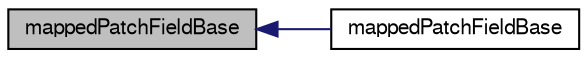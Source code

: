 digraph "mappedPatchFieldBase"
{
  bgcolor="transparent";
  edge [fontname="FreeSans",fontsize="10",labelfontname="FreeSans",labelfontsize="10"];
  node [fontname="FreeSans",fontsize="10",shape=record];
  rankdir="LR";
  Node1 [label="mappedPatchFieldBase",height=0.2,width=0.4,color="black", fillcolor="grey75", style="filled", fontcolor="black"];
  Node1 -> Node2 [dir="back",color="midnightblue",fontsize="10",style="solid",fontname="FreeSans"];
  Node2 [label="mappedPatchFieldBase",height=0.2,width=0.4,color="black",URL="$a22162.html#a21df8da7848295f9e66e1c1f62ce9da0",tooltip="Construct from dictionary. "];
}
